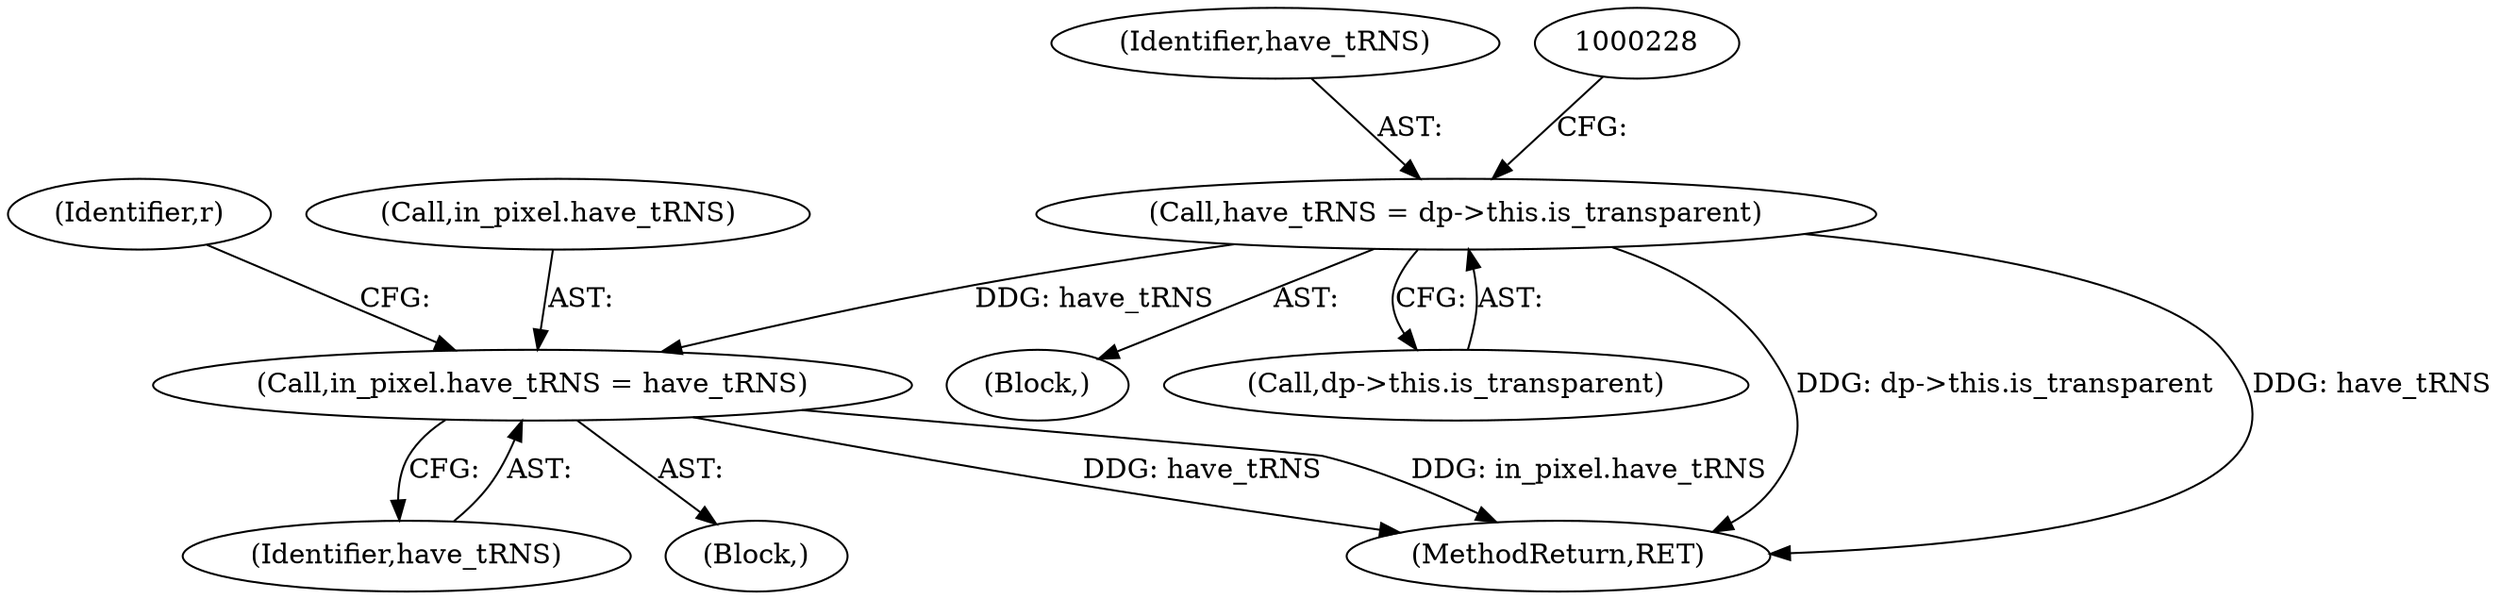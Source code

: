 digraph "0_Android_9d4853418ab2f754c2b63e091c29c5529b8b86ca_148@pointer" {
"1000217" [label="(Call,have_tRNS = dp->this.is_transparent)"];
"1000390" [label="(Call,in_pixel.have_tRNS = have_tRNS)"];
"1000396" [label="(Identifier,r)"];
"1000120" [label="(Block,)"];
"1000391" [label="(Call,in_pixel.have_tRNS)"];
"1000394" [label="(Identifier,have_tRNS)"];
"1000219" [label="(Call,dp->this.is_transparent)"];
"1000351" [label="(Block,)"];
"1000217" [label="(Call,have_tRNS = dp->this.is_transparent)"];
"1000218" [label="(Identifier,have_tRNS)"];
"1000662" [label="(MethodReturn,RET)"];
"1000390" [label="(Call,in_pixel.have_tRNS = have_tRNS)"];
"1000217" -> "1000120"  [label="AST: "];
"1000217" -> "1000219"  [label="CFG: "];
"1000218" -> "1000217"  [label="AST: "];
"1000219" -> "1000217"  [label="AST: "];
"1000228" -> "1000217"  [label="CFG: "];
"1000217" -> "1000662"  [label="DDG: dp->this.is_transparent"];
"1000217" -> "1000662"  [label="DDG: have_tRNS"];
"1000217" -> "1000390"  [label="DDG: have_tRNS"];
"1000390" -> "1000351"  [label="AST: "];
"1000390" -> "1000394"  [label="CFG: "];
"1000391" -> "1000390"  [label="AST: "];
"1000394" -> "1000390"  [label="AST: "];
"1000396" -> "1000390"  [label="CFG: "];
"1000390" -> "1000662"  [label="DDG: have_tRNS"];
"1000390" -> "1000662"  [label="DDG: in_pixel.have_tRNS"];
}
